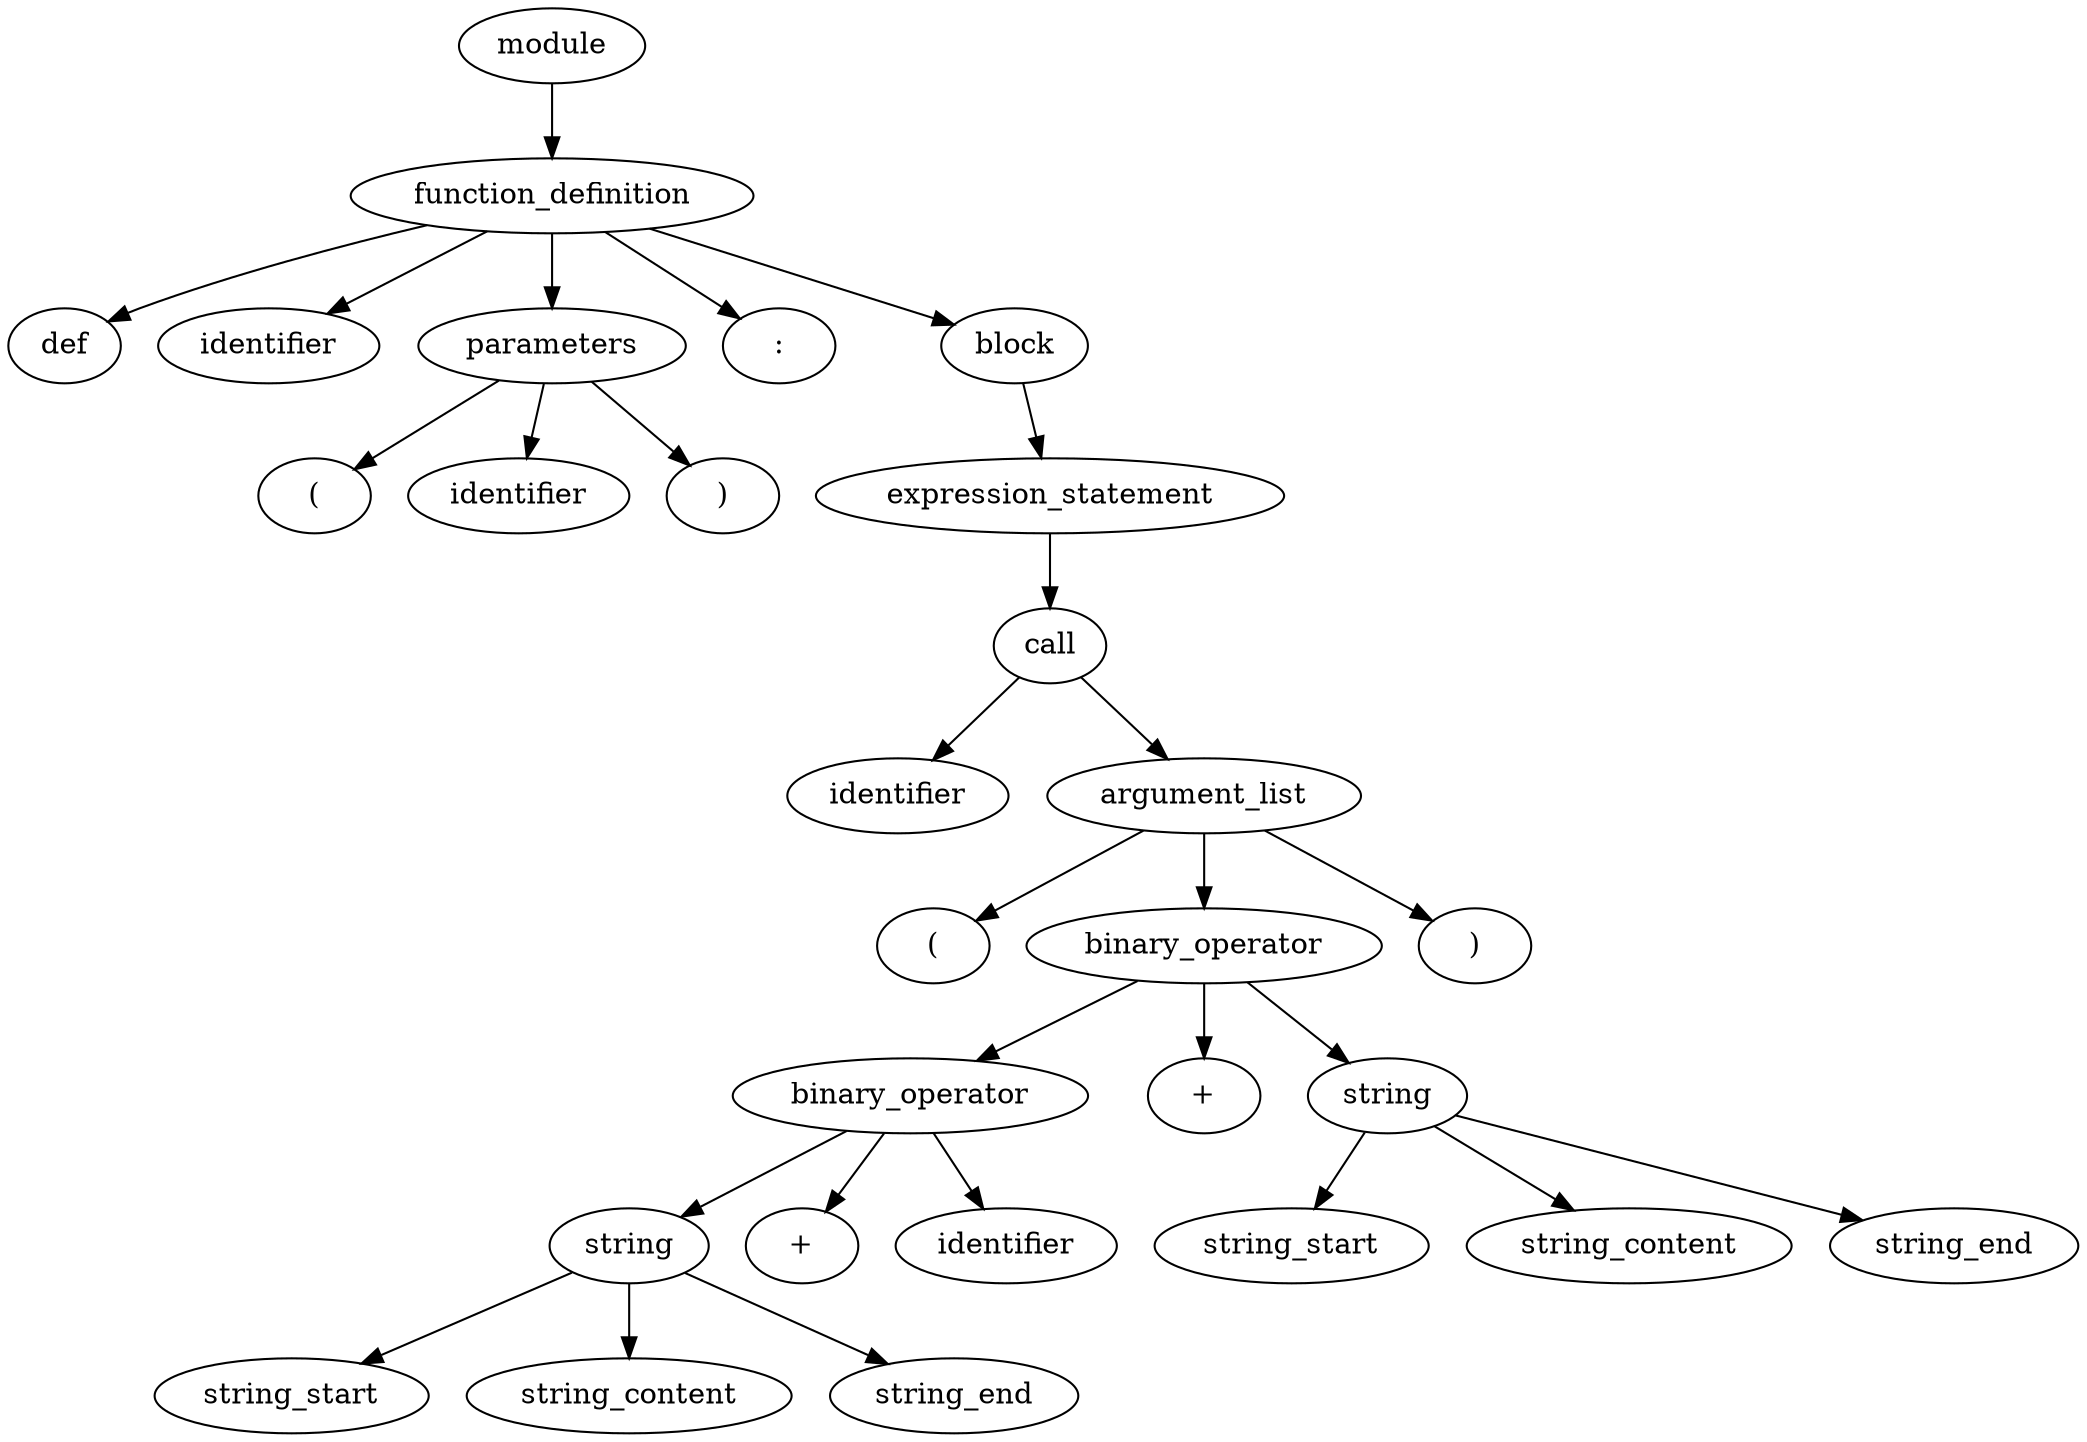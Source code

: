 digraph AST {
  node0 [label="module"];
  node1 [label="function_definition"];
  node0 -> node1;
  node2 [label="def"];
  node1 -> node2;
  node3 [label="identifier"];
  node1 -> node3;
  node4 [label="parameters"];
  node1 -> node4;
  node5 [label="("];
  node4 -> node5;
  node6 [label="identifier"];
  node4 -> node6;
  node7 [label=")"];
  node4 -> node7;
  node8 [label=":"];
  node1 -> node8;
  node9 [label="block"];
  node1 -> node9;
  node10 [label="expression_statement"];
  node9 -> node10;
  node11 [label="call"];
  node10 -> node11;
  node12 [label="identifier"];
  node11 -> node12;
  node13 [label="argument_list"];
  node11 -> node13;
  node14 [label="("];
  node13 -> node14;
  node15 [label="binary_operator"];
  node13 -> node15;
  node16 [label="binary_operator"];
  node15 -> node16;
  node17 [label="string"];
  node16 -> node17;
  node18 [label="string_start"];
  node17 -> node18;
  node19 [label="string_content"];
  node17 -> node19;
  node20 [label="string_end"];
  node17 -> node20;
  node21 [label="+"];
  node16 -> node21;
  node22 [label="identifier"];
  node16 -> node22;
  node23 [label="+"];
  node15 -> node23;
  node24 [label="string"];
  node15 -> node24;
  node25 [label="string_start"];
  node24 -> node25;
  node26 [label="string_content"];
  node24 -> node26;
  node27 [label="string_end"];
  node24 -> node27;
  node28 [label=")"];
  node13 -> node28;
}